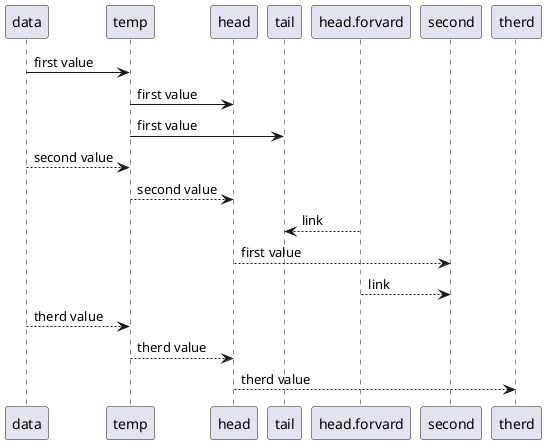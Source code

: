 @startuml sequence
data -> temp : first value
temp -> head : first value
temp -> tail : first value
data --> temp : second value
temp --> head : second value
head.forvard --> tail : link
head --> second : first value
head.forvard --> second : link

data --> temp : therd value
temp --> head : therd value
head --> therd : therd value

@enduml